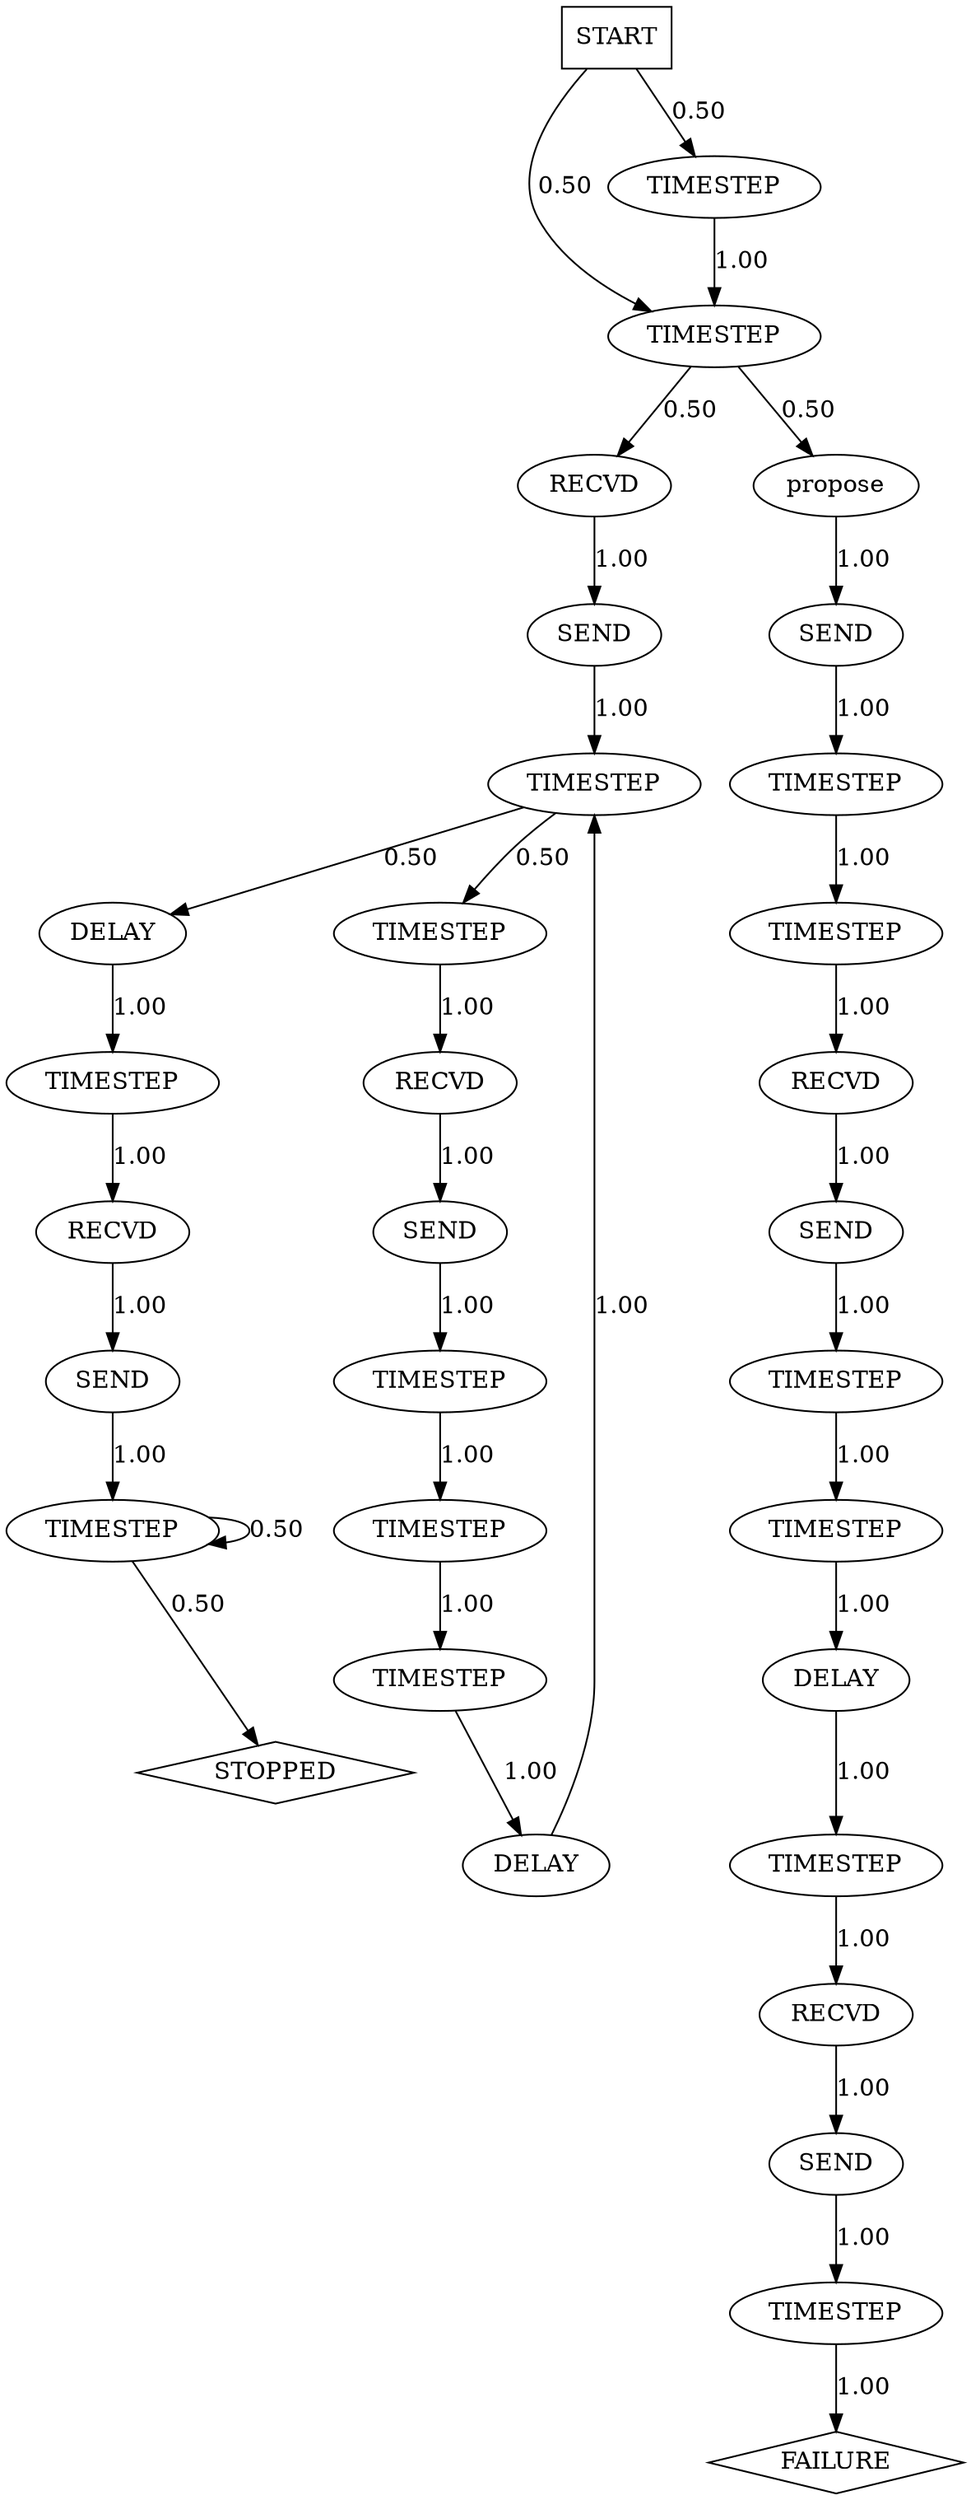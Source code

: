 digraph {
  0 [label="START",shape=box];
  1 [label="TIMESTEP"];
  2 [label="TIMESTEP"];
  3 [label="RECVD"];
  4 [label="propose"];
  5 [label="SEND"];
  6 [label="SEND"];
  7 [label="TIMESTEP"];
  8 [label="TIMESTEP"];
  9 [label="DELAY"];
  10 [label="TIMESTEP"];
  11 [label="TIMESTEP"];
  12 [label="RECVD"];
  13 [label="RECVD"];
  14 [label="TIMESTEP"];
  15 [label="RECVD"];
  16 [label="SEND"];
  17 [label="SEND"];
  18 [label="SEND"];
  19 [label="TIMESTEP"];
  20 [label="TIMESTEP"];
  21 [label="TIMESTEP"];
  22 [label="TIMESTEP"];
  23 [label="TIMESTEP"];
  24 [label="DELAY"];
  25 [label="STOPPED",shape=diamond];
  26 [label="TIMESTEP"];
  27 [label="DELAY"];
  28 [label="TIMESTEP"];
  29 [label="RECVD"];
  30 [label="SEND"];
  31 [label="TIMESTEP"];
  32 [label="FAILURE",shape=diamond];
0->1 [label="0.50", weight="0.50",];
0->2 [label="0.50", weight="0.50",];
1->3 [label="0.50", weight="0.50",];
1->4 [label="0.50", weight="0.50",];
2->1 [label="1.00", weight="1.00",];
3->5 [label="1.00", weight="1.00",];
4->6 [label="1.00", weight="1.00",];
5->7 [label="1.00", weight="1.00",];
6->8 [label="1.00", weight="1.00",];
7->10 [label="0.50", weight="0.50",];
7->9 [label="0.50", weight="0.50",];
8->11 [label="1.00", weight="1.00",];
9->14 [label="1.00", weight="1.00",];
10->12 [label="1.00", weight="1.00",];
11->13 [label="1.00", weight="1.00",];
12->16 [label="1.00", weight="1.00",];
13->17 [label="1.00", weight="1.00",];
14->15 [label="1.00", weight="1.00",];
15->18 [label="1.00", weight="1.00",];
16->19 [label="1.00", weight="1.00",];
17->20 [label="1.00", weight="1.00",];
18->21 [label="1.00", weight="1.00",];
19->22 [label="1.00", weight="1.00",];
20->23 [label="1.00", weight="1.00",];
21->25 [label="0.50", weight="0.50",];
21->21 [label="0.50", weight="0.50",];
22->26 [label="1.00", weight="1.00",];
23->24 [label="1.00", weight="1.00",];
24->28 [label="1.00", weight="1.00",];
26->27 [label="1.00", weight="1.00",];
27->7 [label="1.00", weight="1.00",];
28->29 [label="1.00", weight="1.00",];
29->30 [label="1.00", weight="1.00",];
30->31 [label="1.00", weight="1.00",];
31->32 [label="1.00", weight="1.00",];
} // digraph
